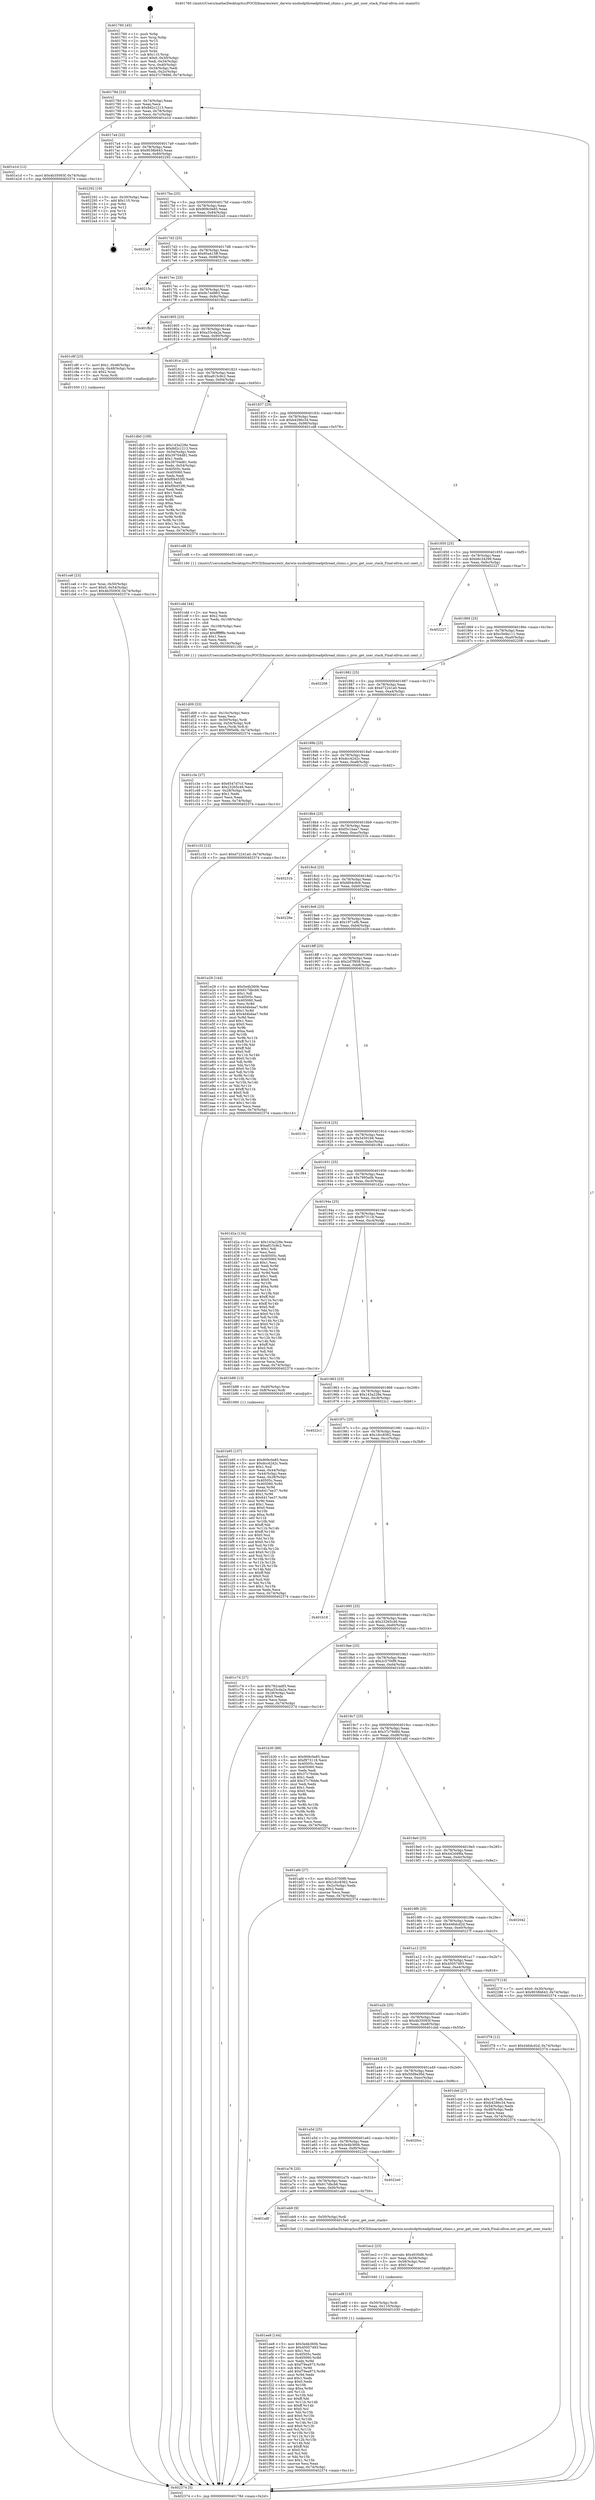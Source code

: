 digraph "0x401760" {
  label = "0x401760 (/mnt/c/Users/mathe/Desktop/tcc/POCII/binaries/extr_darwin-xnubsdpthreadpthread_shims.c_proc_get_user_stack_Final-ollvm.out::main(0))"
  labelloc = "t"
  node[shape=record]

  Entry [label="",width=0.3,height=0.3,shape=circle,fillcolor=black,style=filled]
  "0x40178d" [label="{
     0x40178d [23]\l
     | [instrs]\l
     &nbsp;&nbsp;0x40178d \<+3\>: mov -0x74(%rbp),%eax\l
     &nbsp;&nbsp;0x401790 \<+2\>: mov %eax,%ecx\l
     &nbsp;&nbsp;0x401792 \<+6\>: sub $0x8d2c1213,%ecx\l
     &nbsp;&nbsp;0x401798 \<+3\>: mov %eax,-0x78(%rbp)\l
     &nbsp;&nbsp;0x40179b \<+3\>: mov %ecx,-0x7c(%rbp)\l
     &nbsp;&nbsp;0x40179e \<+6\>: je 0000000000401e1d \<main+0x6bd\>\l
  }"]
  "0x401e1d" [label="{
     0x401e1d [12]\l
     | [instrs]\l
     &nbsp;&nbsp;0x401e1d \<+7\>: movl $0x4b35093f,-0x74(%rbp)\l
     &nbsp;&nbsp;0x401e24 \<+5\>: jmp 0000000000402374 \<main+0xc14\>\l
  }"]
  "0x4017a4" [label="{
     0x4017a4 [22]\l
     | [instrs]\l
     &nbsp;&nbsp;0x4017a4 \<+5\>: jmp 00000000004017a9 \<main+0x49\>\l
     &nbsp;&nbsp;0x4017a9 \<+3\>: mov -0x78(%rbp),%eax\l
     &nbsp;&nbsp;0x4017ac \<+5\>: sub $0x9038b643,%eax\l
     &nbsp;&nbsp;0x4017b1 \<+3\>: mov %eax,-0x80(%rbp)\l
     &nbsp;&nbsp;0x4017b4 \<+6\>: je 0000000000402292 \<main+0xb32\>\l
  }"]
  Exit [label="",width=0.3,height=0.3,shape=circle,fillcolor=black,style=filled,peripheries=2]
  "0x402292" [label="{
     0x402292 [19]\l
     | [instrs]\l
     &nbsp;&nbsp;0x402292 \<+3\>: mov -0x30(%rbp),%eax\l
     &nbsp;&nbsp;0x402295 \<+7\>: add $0x110,%rsp\l
     &nbsp;&nbsp;0x40229c \<+1\>: pop %rbx\l
     &nbsp;&nbsp;0x40229d \<+2\>: pop %r12\l
     &nbsp;&nbsp;0x40229f \<+2\>: pop %r14\l
     &nbsp;&nbsp;0x4022a1 \<+2\>: pop %r15\l
     &nbsp;&nbsp;0x4022a3 \<+1\>: pop %rbp\l
     &nbsp;&nbsp;0x4022a4 \<+1\>: ret\l
  }"]
  "0x4017ba" [label="{
     0x4017ba [25]\l
     | [instrs]\l
     &nbsp;&nbsp;0x4017ba \<+5\>: jmp 00000000004017bf \<main+0x5f\>\l
     &nbsp;&nbsp;0x4017bf \<+3\>: mov -0x78(%rbp),%eax\l
     &nbsp;&nbsp;0x4017c2 \<+5\>: sub $0x909c0e85,%eax\l
     &nbsp;&nbsp;0x4017c7 \<+6\>: mov %eax,-0x84(%rbp)\l
     &nbsp;&nbsp;0x4017cd \<+6\>: je 00000000004022a5 \<main+0xb45\>\l
  }"]
  "0x401ee8" [label="{
     0x401ee8 [144]\l
     | [instrs]\l
     &nbsp;&nbsp;0x401ee8 \<+5\>: mov $0x5e4b360b,%eax\l
     &nbsp;&nbsp;0x401eed \<+5\>: mov $0x45057493,%esi\l
     &nbsp;&nbsp;0x401ef2 \<+2\>: mov $0x1,%cl\l
     &nbsp;&nbsp;0x401ef4 \<+7\>: mov 0x40505c,%edx\l
     &nbsp;&nbsp;0x401efb \<+8\>: mov 0x405060,%r8d\l
     &nbsp;&nbsp;0x401f03 \<+3\>: mov %edx,%r9d\l
     &nbsp;&nbsp;0x401f06 \<+7\>: sub $0xf79ea973,%r9d\l
     &nbsp;&nbsp;0x401f0d \<+4\>: sub $0x1,%r9d\l
     &nbsp;&nbsp;0x401f11 \<+7\>: add $0xf79ea973,%r9d\l
     &nbsp;&nbsp;0x401f18 \<+4\>: imul %r9d,%edx\l
     &nbsp;&nbsp;0x401f1c \<+3\>: and $0x1,%edx\l
     &nbsp;&nbsp;0x401f1f \<+3\>: cmp $0x0,%edx\l
     &nbsp;&nbsp;0x401f22 \<+4\>: sete %r10b\l
     &nbsp;&nbsp;0x401f26 \<+4\>: cmp $0xa,%r8d\l
     &nbsp;&nbsp;0x401f2a \<+4\>: setl %r11b\l
     &nbsp;&nbsp;0x401f2e \<+3\>: mov %r10b,%bl\l
     &nbsp;&nbsp;0x401f31 \<+3\>: xor $0xff,%bl\l
     &nbsp;&nbsp;0x401f34 \<+3\>: mov %r11b,%r14b\l
     &nbsp;&nbsp;0x401f37 \<+4\>: xor $0xff,%r14b\l
     &nbsp;&nbsp;0x401f3b \<+3\>: xor $0x0,%cl\l
     &nbsp;&nbsp;0x401f3e \<+3\>: mov %bl,%r15b\l
     &nbsp;&nbsp;0x401f41 \<+4\>: and $0x0,%r15b\l
     &nbsp;&nbsp;0x401f45 \<+3\>: and %cl,%r10b\l
     &nbsp;&nbsp;0x401f48 \<+3\>: mov %r14b,%r12b\l
     &nbsp;&nbsp;0x401f4b \<+4\>: and $0x0,%r12b\l
     &nbsp;&nbsp;0x401f4f \<+3\>: and %cl,%r11b\l
     &nbsp;&nbsp;0x401f52 \<+3\>: or %r10b,%r15b\l
     &nbsp;&nbsp;0x401f55 \<+3\>: or %r11b,%r12b\l
     &nbsp;&nbsp;0x401f58 \<+3\>: xor %r12b,%r15b\l
     &nbsp;&nbsp;0x401f5b \<+3\>: or %r14b,%bl\l
     &nbsp;&nbsp;0x401f5e \<+3\>: xor $0xff,%bl\l
     &nbsp;&nbsp;0x401f61 \<+3\>: or $0x0,%cl\l
     &nbsp;&nbsp;0x401f64 \<+2\>: and %cl,%bl\l
     &nbsp;&nbsp;0x401f66 \<+3\>: or %bl,%r15b\l
     &nbsp;&nbsp;0x401f69 \<+4\>: test $0x1,%r15b\l
     &nbsp;&nbsp;0x401f6d \<+3\>: cmovne %esi,%eax\l
     &nbsp;&nbsp;0x401f70 \<+3\>: mov %eax,-0x74(%rbp)\l
     &nbsp;&nbsp;0x401f73 \<+5\>: jmp 0000000000402374 \<main+0xc14\>\l
  }"]
  "0x4022a5" [label="{
     0x4022a5\l
  }", style=dashed]
  "0x4017d3" [label="{
     0x4017d3 [25]\l
     | [instrs]\l
     &nbsp;&nbsp;0x4017d3 \<+5\>: jmp 00000000004017d8 \<main+0x78\>\l
     &nbsp;&nbsp;0x4017d8 \<+3\>: mov -0x78(%rbp),%eax\l
     &nbsp;&nbsp;0x4017db \<+5\>: sub $0x95a415ff,%eax\l
     &nbsp;&nbsp;0x4017e0 \<+6\>: mov %eax,-0x88(%rbp)\l
     &nbsp;&nbsp;0x4017e6 \<+6\>: je 000000000040215c \<main+0x9fc\>\l
  }"]
  "0x401ed9" [label="{
     0x401ed9 [15]\l
     | [instrs]\l
     &nbsp;&nbsp;0x401ed9 \<+4\>: mov -0x50(%rbp),%rdi\l
     &nbsp;&nbsp;0x401edd \<+6\>: mov %eax,-0x110(%rbp)\l
     &nbsp;&nbsp;0x401ee3 \<+5\>: call 0000000000401030 \<free@plt\>\l
     | [calls]\l
     &nbsp;&nbsp;0x401030 \{1\} (unknown)\l
  }"]
  "0x40215c" [label="{
     0x40215c\l
  }", style=dashed]
  "0x4017ec" [label="{
     0x4017ec [25]\l
     | [instrs]\l
     &nbsp;&nbsp;0x4017ec \<+5\>: jmp 00000000004017f1 \<main+0x91\>\l
     &nbsp;&nbsp;0x4017f1 \<+3\>: mov -0x78(%rbp),%eax\l
     &nbsp;&nbsp;0x4017f4 \<+5\>: sub $0x9c74d963,%eax\l
     &nbsp;&nbsp;0x4017f9 \<+6\>: mov %eax,-0x8c(%rbp)\l
     &nbsp;&nbsp;0x4017ff \<+6\>: je 0000000000401fb2 \<main+0x852\>\l
  }"]
  "0x401ec2" [label="{
     0x401ec2 [23]\l
     | [instrs]\l
     &nbsp;&nbsp;0x401ec2 \<+10\>: movabs $0x4030d6,%rdi\l
     &nbsp;&nbsp;0x401ecc \<+3\>: mov %eax,-0x58(%rbp)\l
     &nbsp;&nbsp;0x401ecf \<+3\>: mov -0x58(%rbp),%esi\l
     &nbsp;&nbsp;0x401ed2 \<+2\>: mov $0x0,%al\l
     &nbsp;&nbsp;0x401ed4 \<+5\>: call 0000000000401040 \<printf@plt\>\l
     | [calls]\l
     &nbsp;&nbsp;0x401040 \{1\} (unknown)\l
  }"]
  "0x401fb2" [label="{
     0x401fb2\l
  }", style=dashed]
  "0x401805" [label="{
     0x401805 [25]\l
     | [instrs]\l
     &nbsp;&nbsp;0x401805 \<+5\>: jmp 000000000040180a \<main+0xaa\>\l
     &nbsp;&nbsp;0x40180a \<+3\>: mov -0x78(%rbp),%eax\l
     &nbsp;&nbsp;0x40180d \<+5\>: sub $0xa33cda2a,%eax\l
     &nbsp;&nbsp;0x401812 \<+6\>: mov %eax,-0x90(%rbp)\l
     &nbsp;&nbsp;0x401818 \<+6\>: je 0000000000401c8f \<main+0x52f\>\l
  }"]
  "0x401a8f" [label="{
     0x401a8f\l
  }", style=dashed]
  "0x401c8f" [label="{
     0x401c8f [23]\l
     | [instrs]\l
     &nbsp;&nbsp;0x401c8f \<+7\>: movl $0x1,-0x48(%rbp)\l
     &nbsp;&nbsp;0x401c96 \<+4\>: movslq -0x48(%rbp),%rax\l
     &nbsp;&nbsp;0x401c9a \<+4\>: shl $0x2,%rax\l
     &nbsp;&nbsp;0x401c9e \<+3\>: mov %rax,%rdi\l
     &nbsp;&nbsp;0x401ca1 \<+5\>: call 0000000000401050 \<malloc@plt\>\l
     | [calls]\l
     &nbsp;&nbsp;0x401050 \{1\} (unknown)\l
  }"]
  "0x40181e" [label="{
     0x40181e [25]\l
     | [instrs]\l
     &nbsp;&nbsp;0x40181e \<+5\>: jmp 0000000000401823 \<main+0xc3\>\l
     &nbsp;&nbsp;0x401823 \<+3\>: mov -0x78(%rbp),%eax\l
     &nbsp;&nbsp;0x401826 \<+5\>: sub $0xa815c8c2,%eax\l
     &nbsp;&nbsp;0x40182b \<+6\>: mov %eax,-0x94(%rbp)\l
     &nbsp;&nbsp;0x401831 \<+6\>: je 0000000000401db0 \<main+0x650\>\l
  }"]
  "0x401eb9" [label="{
     0x401eb9 [9]\l
     | [instrs]\l
     &nbsp;&nbsp;0x401eb9 \<+4\>: mov -0x50(%rbp),%rdi\l
     &nbsp;&nbsp;0x401ebd \<+5\>: call 00000000004015e0 \<proc_get_user_stack\>\l
     | [calls]\l
     &nbsp;&nbsp;0x4015e0 \{1\} (/mnt/c/Users/mathe/Desktop/tcc/POCII/binaries/extr_darwin-xnubsdpthreadpthread_shims.c_proc_get_user_stack_Final-ollvm.out::proc_get_user_stack)\l
  }"]
  "0x401db0" [label="{
     0x401db0 [109]\l
     | [instrs]\l
     &nbsp;&nbsp;0x401db0 \<+5\>: mov $0x143a228e,%eax\l
     &nbsp;&nbsp;0x401db5 \<+5\>: mov $0x8d2c1213,%ecx\l
     &nbsp;&nbsp;0x401dba \<+3\>: mov -0x54(%rbp),%edx\l
     &nbsp;&nbsp;0x401dbd \<+6\>: add $0x39704d81,%edx\l
     &nbsp;&nbsp;0x401dc3 \<+3\>: add $0x1,%edx\l
     &nbsp;&nbsp;0x401dc6 \<+6\>: sub $0x39704d81,%edx\l
     &nbsp;&nbsp;0x401dcc \<+3\>: mov %edx,-0x54(%rbp)\l
     &nbsp;&nbsp;0x401dcf \<+7\>: mov 0x40505c,%edx\l
     &nbsp;&nbsp;0x401dd6 \<+7\>: mov 0x405060,%esi\l
     &nbsp;&nbsp;0x401ddd \<+2\>: mov %edx,%edi\l
     &nbsp;&nbsp;0x401ddf \<+6\>: add $0xf0b453f0,%edi\l
     &nbsp;&nbsp;0x401de5 \<+3\>: sub $0x1,%edi\l
     &nbsp;&nbsp;0x401de8 \<+6\>: sub $0xf0b453f0,%edi\l
     &nbsp;&nbsp;0x401dee \<+3\>: imul %edi,%edx\l
     &nbsp;&nbsp;0x401df1 \<+3\>: and $0x1,%edx\l
     &nbsp;&nbsp;0x401df4 \<+3\>: cmp $0x0,%edx\l
     &nbsp;&nbsp;0x401df7 \<+4\>: sete %r8b\l
     &nbsp;&nbsp;0x401dfb \<+3\>: cmp $0xa,%esi\l
     &nbsp;&nbsp;0x401dfe \<+4\>: setl %r9b\l
     &nbsp;&nbsp;0x401e02 \<+3\>: mov %r8b,%r10b\l
     &nbsp;&nbsp;0x401e05 \<+3\>: and %r9b,%r10b\l
     &nbsp;&nbsp;0x401e08 \<+3\>: xor %r9b,%r8b\l
     &nbsp;&nbsp;0x401e0b \<+3\>: or %r8b,%r10b\l
     &nbsp;&nbsp;0x401e0e \<+4\>: test $0x1,%r10b\l
     &nbsp;&nbsp;0x401e12 \<+3\>: cmovne %ecx,%eax\l
     &nbsp;&nbsp;0x401e15 \<+3\>: mov %eax,-0x74(%rbp)\l
     &nbsp;&nbsp;0x401e18 \<+5\>: jmp 0000000000402374 \<main+0xc14\>\l
  }"]
  "0x401837" [label="{
     0x401837 [25]\l
     | [instrs]\l
     &nbsp;&nbsp;0x401837 \<+5\>: jmp 000000000040183c \<main+0xdc\>\l
     &nbsp;&nbsp;0x40183c \<+3\>: mov -0x78(%rbp),%eax\l
     &nbsp;&nbsp;0x40183f \<+5\>: sub $0xb4286c34,%eax\l
     &nbsp;&nbsp;0x401844 \<+6\>: mov %eax,-0x98(%rbp)\l
     &nbsp;&nbsp;0x40184a \<+6\>: je 0000000000401cd8 \<main+0x578\>\l
  }"]
  "0x401a76" [label="{
     0x401a76 [25]\l
     | [instrs]\l
     &nbsp;&nbsp;0x401a76 \<+5\>: jmp 0000000000401a7b \<main+0x31b\>\l
     &nbsp;&nbsp;0x401a7b \<+3\>: mov -0x78(%rbp),%eax\l
     &nbsp;&nbsp;0x401a7e \<+5\>: sub $0x617dbcb6,%eax\l
     &nbsp;&nbsp;0x401a83 \<+6\>: mov %eax,-0xf4(%rbp)\l
     &nbsp;&nbsp;0x401a89 \<+6\>: je 0000000000401eb9 \<main+0x759\>\l
  }"]
  "0x401cd8" [label="{
     0x401cd8 [5]\l
     | [instrs]\l
     &nbsp;&nbsp;0x401cd8 \<+5\>: call 0000000000401160 \<next_i\>\l
     | [calls]\l
     &nbsp;&nbsp;0x401160 \{1\} (/mnt/c/Users/mathe/Desktop/tcc/POCII/binaries/extr_darwin-xnubsdpthreadpthread_shims.c_proc_get_user_stack_Final-ollvm.out::next_i)\l
  }"]
  "0x401850" [label="{
     0x401850 [25]\l
     | [instrs]\l
     &nbsp;&nbsp;0x401850 \<+5\>: jmp 0000000000401855 \<main+0xf5\>\l
     &nbsp;&nbsp;0x401855 \<+3\>: mov -0x78(%rbp),%eax\l
     &nbsp;&nbsp;0x401858 \<+5\>: sub $0xb6c34299,%eax\l
     &nbsp;&nbsp;0x40185d \<+6\>: mov %eax,-0x9c(%rbp)\l
     &nbsp;&nbsp;0x401863 \<+6\>: je 0000000000402227 \<main+0xac7\>\l
  }"]
  "0x4022e0" [label="{
     0x4022e0\l
  }", style=dashed]
  "0x402227" [label="{
     0x402227\l
  }", style=dashed]
  "0x401869" [label="{
     0x401869 [25]\l
     | [instrs]\l
     &nbsp;&nbsp;0x401869 \<+5\>: jmp 000000000040186e \<main+0x10e\>\l
     &nbsp;&nbsp;0x40186e \<+3\>: mov -0x78(%rbp),%eax\l
     &nbsp;&nbsp;0x401871 \<+5\>: sub $0xc5e9a111,%eax\l
     &nbsp;&nbsp;0x401876 \<+6\>: mov %eax,-0xa0(%rbp)\l
     &nbsp;&nbsp;0x40187c \<+6\>: je 0000000000402208 \<main+0xaa8\>\l
  }"]
  "0x401a5d" [label="{
     0x401a5d [25]\l
     | [instrs]\l
     &nbsp;&nbsp;0x401a5d \<+5\>: jmp 0000000000401a62 \<main+0x302\>\l
     &nbsp;&nbsp;0x401a62 \<+3\>: mov -0x78(%rbp),%eax\l
     &nbsp;&nbsp;0x401a65 \<+5\>: sub $0x5e4b360b,%eax\l
     &nbsp;&nbsp;0x401a6a \<+6\>: mov %eax,-0xf0(%rbp)\l
     &nbsp;&nbsp;0x401a70 \<+6\>: je 00000000004022e0 \<main+0xb80\>\l
  }"]
  "0x402208" [label="{
     0x402208\l
  }", style=dashed]
  "0x401882" [label="{
     0x401882 [25]\l
     | [instrs]\l
     &nbsp;&nbsp;0x401882 \<+5\>: jmp 0000000000401887 \<main+0x127\>\l
     &nbsp;&nbsp;0x401887 \<+3\>: mov -0x78(%rbp),%eax\l
     &nbsp;&nbsp;0x40188a \<+5\>: sub $0xd72241a0,%eax\l
     &nbsp;&nbsp;0x40188f \<+6\>: mov %eax,-0xa4(%rbp)\l
     &nbsp;&nbsp;0x401895 \<+6\>: je 0000000000401c3e \<main+0x4de\>\l
  }"]
  "0x4020cc" [label="{
     0x4020cc\l
  }", style=dashed]
  "0x401c3e" [label="{
     0x401c3e [27]\l
     | [instrs]\l
     &nbsp;&nbsp;0x401c3e \<+5\>: mov $0x6547d7c3,%eax\l
     &nbsp;&nbsp;0x401c43 \<+5\>: mov $0x23265c46,%ecx\l
     &nbsp;&nbsp;0x401c48 \<+3\>: mov -0x28(%rbp),%edx\l
     &nbsp;&nbsp;0x401c4b \<+3\>: cmp $0x1,%edx\l
     &nbsp;&nbsp;0x401c4e \<+3\>: cmovl %ecx,%eax\l
     &nbsp;&nbsp;0x401c51 \<+3\>: mov %eax,-0x74(%rbp)\l
     &nbsp;&nbsp;0x401c54 \<+5\>: jmp 0000000000402374 \<main+0xc14\>\l
  }"]
  "0x40189b" [label="{
     0x40189b [25]\l
     | [instrs]\l
     &nbsp;&nbsp;0x40189b \<+5\>: jmp 00000000004018a0 \<main+0x140\>\l
     &nbsp;&nbsp;0x4018a0 \<+3\>: mov -0x78(%rbp),%eax\l
     &nbsp;&nbsp;0x4018a3 \<+5\>: sub $0xdcc4242c,%eax\l
     &nbsp;&nbsp;0x4018a8 \<+6\>: mov %eax,-0xa8(%rbp)\l
     &nbsp;&nbsp;0x4018ae \<+6\>: je 0000000000401c32 \<main+0x4d2\>\l
  }"]
  "0x401d09" [label="{
     0x401d09 [33]\l
     | [instrs]\l
     &nbsp;&nbsp;0x401d09 \<+6\>: mov -0x10c(%rbp),%ecx\l
     &nbsp;&nbsp;0x401d0f \<+3\>: imul %eax,%ecx\l
     &nbsp;&nbsp;0x401d12 \<+4\>: mov -0x50(%rbp),%rdi\l
     &nbsp;&nbsp;0x401d16 \<+4\>: movslq -0x54(%rbp),%r8\l
     &nbsp;&nbsp;0x401d1a \<+4\>: mov %ecx,(%rdi,%r8,4)\l
     &nbsp;&nbsp;0x401d1e \<+7\>: movl $0x7995e0b,-0x74(%rbp)\l
     &nbsp;&nbsp;0x401d25 \<+5\>: jmp 0000000000402374 \<main+0xc14\>\l
  }"]
  "0x401c32" [label="{
     0x401c32 [12]\l
     | [instrs]\l
     &nbsp;&nbsp;0x401c32 \<+7\>: movl $0xd72241a0,-0x74(%rbp)\l
     &nbsp;&nbsp;0x401c39 \<+5\>: jmp 0000000000402374 \<main+0xc14\>\l
  }"]
  "0x4018b4" [label="{
     0x4018b4 [25]\l
     | [instrs]\l
     &nbsp;&nbsp;0x4018b4 \<+5\>: jmp 00000000004018b9 \<main+0x159\>\l
     &nbsp;&nbsp;0x4018b9 \<+3\>: mov -0x78(%rbp),%eax\l
     &nbsp;&nbsp;0x4018bc \<+5\>: sub $0xf3c1baa7,%eax\l
     &nbsp;&nbsp;0x4018c1 \<+6\>: mov %eax,-0xac(%rbp)\l
     &nbsp;&nbsp;0x4018c7 \<+6\>: je 000000000040231b \<main+0xbbb\>\l
  }"]
  "0x401cdd" [label="{
     0x401cdd [44]\l
     | [instrs]\l
     &nbsp;&nbsp;0x401cdd \<+2\>: xor %ecx,%ecx\l
     &nbsp;&nbsp;0x401cdf \<+5\>: mov $0x2,%edx\l
     &nbsp;&nbsp;0x401ce4 \<+6\>: mov %edx,-0x108(%rbp)\l
     &nbsp;&nbsp;0x401cea \<+1\>: cltd\l
     &nbsp;&nbsp;0x401ceb \<+6\>: mov -0x108(%rbp),%esi\l
     &nbsp;&nbsp;0x401cf1 \<+2\>: idiv %esi\l
     &nbsp;&nbsp;0x401cf3 \<+6\>: imul $0xfffffffe,%edx,%edx\l
     &nbsp;&nbsp;0x401cf9 \<+3\>: sub $0x1,%ecx\l
     &nbsp;&nbsp;0x401cfc \<+2\>: sub %ecx,%edx\l
     &nbsp;&nbsp;0x401cfe \<+6\>: mov %edx,-0x10c(%rbp)\l
     &nbsp;&nbsp;0x401d04 \<+5\>: call 0000000000401160 \<next_i\>\l
     | [calls]\l
     &nbsp;&nbsp;0x401160 \{1\} (/mnt/c/Users/mathe/Desktop/tcc/POCII/binaries/extr_darwin-xnubsdpthreadpthread_shims.c_proc_get_user_stack_Final-ollvm.out::next_i)\l
  }"]
  "0x40231b" [label="{
     0x40231b\l
  }", style=dashed]
  "0x4018cd" [label="{
     0x4018cd [25]\l
     | [instrs]\l
     &nbsp;&nbsp;0x4018cd \<+5\>: jmp 00000000004018d2 \<main+0x172\>\l
     &nbsp;&nbsp;0x4018d2 \<+3\>: mov -0x78(%rbp),%eax\l
     &nbsp;&nbsp;0x4018d5 \<+5\>: sub $0xfd04c9c6,%eax\l
     &nbsp;&nbsp;0x4018da \<+6\>: mov %eax,-0xb0(%rbp)\l
     &nbsp;&nbsp;0x4018e0 \<+6\>: je 000000000040226e \<main+0xb0e\>\l
  }"]
  "0x401a44" [label="{
     0x401a44 [25]\l
     | [instrs]\l
     &nbsp;&nbsp;0x401a44 \<+5\>: jmp 0000000000401a49 \<main+0x2e9\>\l
     &nbsp;&nbsp;0x401a49 \<+3\>: mov -0x78(%rbp),%eax\l
     &nbsp;&nbsp;0x401a4c \<+5\>: sub $0x50d9a36d,%eax\l
     &nbsp;&nbsp;0x401a51 \<+6\>: mov %eax,-0xec(%rbp)\l
     &nbsp;&nbsp;0x401a57 \<+6\>: je 00000000004020cc \<main+0x96c\>\l
  }"]
  "0x40226e" [label="{
     0x40226e\l
  }", style=dashed]
  "0x4018e6" [label="{
     0x4018e6 [25]\l
     | [instrs]\l
     &nbsp;&nbsp;0x4018e6 \<+5\>: jmp 00000000004018eb \<main+0x18b\>\l
     &nbsp;&nbsp;0x4018eb \<+3\>: mov -0x78(%rbp),%eax\l
     &nbsp;&nbsp;0x4018ee \<+5\>: sub $0x1971efb,%eax\l
     &nbsp;&nbsp;0x4018f3 \<+6\>: mov %eax,-0xb4(%rbp)\l
     &nbsp;&nbsp;0x4018f9 \<+6\>: je 0000000000401e29 \<main+0x6c9\>\l
  }"]
  "0x401cbd" [label="{
     0x401cbd [27]\l
     | [instrs]\l
     &nbsp;&nbsp;0x401cbd \<+5\>: mov $0x1971efb,%eax\l
     &nbsp;&nbsp;0x401cc2 \<+5\>: mov $0xb4286c34,%ecx\l
     &nbsp;&nbsp;0x401cc7 \<+3\>: mov -0x54(%rbp),%edx\l
     &nbsp;&nbsp;0x401cca \<+3\>: cmp -0x48(%rbp),%edx\l
     &nbsp;&nbsp;0x401ccd \<+3\>: cmovl %ecx,%eax\l
     &nbsp;&nbsp;0x401cd0 \<+3\>: mov %eax,-0x74(%rbp)\l
     &nbsp;&nbsp;0x401cd3 \<+5\>: jmp 0000000000402374 \<main+0xc14\>\l
  }"]
  "0x401e29" [label="{
     0x401e29 [144]\l
     | [instrs]\l
     &nbsp;&nbsp;0x401e29 \<+5\>: mov $0x5e4b360b,%eax\l
     &nbsp;&nbsp;0x401e2e \<+5\>: mov $0x617dbcb6,%ecx\l
     &nbsp;&nbsp;0x401e33 \<+2\>: mov $0x1,%dl\l
     &nbsp;&nbsp;0x401e35 \<+7\>: mov 0x40505c,%esi\l
     &nbsp;&nbsp;0x401e3c \<+7\>: mov 0x405060,%edi\l
     &nbsp;&nbsp;0x401e43 \<+3\>: mov %esi,%r8d\l
     &nbsp;&nbsp;0x401e46 \<+7\>: sub $0x4d4bdaa7,%r8d\l
     &nbsp;&nbsp;0x401e4d \<+4\>: sub $0x1,%r8d\l
     &nbsp;&nbsp;0x401e51 \<+7\>: add $0x4d4bdaa7,%r8d\l
     &nbsp;&nbsp;0x401e58 \<+4\>: imul %r8d,%esi\l
     &nbsp;&nbsp;0x401e5c \<+3\>: and $0x1,%esi\l
     &nbsp;&nbsp;0x401e5f \<+3\>: cmp $0x0,%esi\l
     &nbsp;&nbsp;0x401e62 \<+4\>: sete %r9b\l
     &nbsp;&nbsp;0x401e66 \<+3\>: cmp $0xa,%edi\l
     &nbsp;&nbsp;0x401e69 \<+4\>: setl %r10b\l
     &nbsp;&nbsp;0x401e6d \<+3\>: mov %r9b,%r11b\l
     &nbsp;&nbsp;0x401e70 \<+4\>: xor $0xff,%r11b\l
     &nbsp;&nbsp;0x401e74 \<+3\>: mov %r10b,%bl\l
     &nbsp;&nbsp;0x401e77 \<+3\>: xor $0xff,%bl\l
     &nbsp;&nbsp;0x401e7a \<+3\>: xor $0x0,%dl\l
     &nbsp;&nbsp;0x401e7d \<+3\>: mov %r11b,%r14b\l
     &nbsp;&nbsp;0x401e80 \<+4\>: and $0x0,%r14b\l
     &nbsp;&nbsp;0x401e84 \<+3\>: and %dl,%r9b\l
     &nbsp;&nbsp;0x401e87 \<+3\>: mov %bl,%r15b\l
     &nbsp;&nbsp;0x401e8a \<+4\>: and $0x0,%r15b\l
     &nbsp;&nbsp;0x401e8e \<+3\>: and %dl,%r10b\l
     &nbsp;&nbsp;0x401e91 \<+3\>: or %r9b,%r14b\l
     &nbsp;&nbsp;0x401e94 \<+3\>: or %r10b,%r15b\l
     &nbsp;&nbsp;0x401e97 \<+3\>: xor %r15b,%r14b\l
     &nbsp;&nbsp;0x401e9a \<+3\>: or %bl,%r11b\l
     &nbsp;&nbsp;0x401e9d \<+4\>: xor $0xff,%r11b\l
     &nbsp;&nbsp;0x401ea1 \<+3\>: or $0x0,%dl\l
     &nbsp;&nbsp;0x401ea4 \<+3\>: and %dl,%r11b\l
     &nbsp;&nbsp;0x401ea7 \<+3\>: or %r11b,%r14b\l
     &nbsp;&nbsp;0x401eaa \<+4\>: test $0x1,%r14b\l
     &nbsp;&nbsp;0x401eae \<+3\>: cmovne %ecx,%eax\l
     &nbsp;&nbsp;0x401eb1 \<+3\>: mov %eax,-0x74(%rbp)\l
     &nbsp;&nbsp;0x401eb4 \<+5\>: jmp 0000000000402374 \<main+0xc14\>\l
  }"]
  "0x4018ff" [label="{
     0x4018ff [25]\l
     | [instrs]\l
     &nbsp;&nbsp;0x4018ff \<+5\>: jmp 0000000000401904 \<main+0x1a4\>\l
     &nbsp;&nbsp;0x401904 \<+3\>: mov -0x78(%rbp),%eax\l
     &nbsp;&nbsp;0x401907 \<+5\>: sub $0x2d7f958,%eax\l
     &nbsp;&nbsp;0x40190c \<+6\>: mov %eax,-0xb8(%rbp)\l
     &nbsp;&nbsp;0x401912 \<+6\>: je 00000000004021fc \<main+0xa9c\>\l
  }"]
  "0x401a2b" [label="{
     0x401a2b [25]\l
     | [instrs]\l
     &nbsp;&nbsp;0x401a2b \<+5\>: jmp 0000000000401a30 \<main+0x2d0\>\l
     &nbsp;&nbsp;0x401a30 \<+3\>: mov -0x78(%rbp),%eax\l
     &nbsp;&nbsp;0x401a33 \<+5\>: sub $0x4b35093f,%eax\l
     &nbsp;&nbsp;0x401a38 \<+6\>: mov %eax,-0xe8(%rbp)\l
     &nbsp;&nbsp;0x401a3e \<+6\>: je 0000000000401cbd \<main+0x55d\>\l
  }"]
  "0x4021fc" [label="{
     0x4021fc\l
  }", style=dashed]
  "0x401918" [label="{
     0x401918 [25]\l
     | [instrs]\l
     &nbsp;&nbsp;0x401918 \<+5\>: jmp 000000000040191d \<main+0x1bd\>\l
     &nbsp;&nbsp;0x40191d \<+3\>: mov -0x78(%rbp),%eax\l
     &nbsp;&nbsp;0x401920 \<+5\>: sub $0x54591b6,%eax\l
     &nbsp;&nbsp;0x401925 \<+6\>: mov %eax,-0xbc(%rbp)\l
     &nbsp;&nbsp;0x40192b \<+6\>: je 0000000000401f84 \<main+0x824\>\l
  }"]
  "0x401f78" [label="{
     0x401f78 [12]\l
     | [instrs]\l
     &nbsp;&nbsp;0x401f78 \<+7\>: movl $0x446dcd2d,-0x74(%rbp)\l
     &nbsp;&nbsp;0x401f7f \<+5\>: jmp 0000000000402374 \<main+0xc14\>\l
  }"]
  "0x401f84" [label="{
     0x401f84\l
  }", style=dashed]
  "0x401931" [label="{
     0x401931 [25]\l
     | [instrs]\l
     &nbsp;&nbsp;0x401931 \<+5\>: jmp 0000000000401936 \<main+0x1d6\>\l
     &nbsp;&nbsp;0x401936 \<+3\>: mov -0x78(%rbp),%eax\l
     &nbsp;&nbsp;0x401939 \<+5\>: sub $0x7995e0b,%eax\l
     &nbsp;&nbsp;0x40193e \<+6\>: mov %eax,-0xc0(%rbp)\l
     &nbsp;&nbsp;0x401944 \<+6\>: je 0000000000401d2a \<main+0x5ca\>\l
  }"]
  "0x401a12" [label="{
     0x401a12 [25]\l
     | [instrs]\l
     &nbsp;&nbsp;0x401a12 \<+5\>: jmp 0000000000401a17 \<main+0x2b7\>\l
     &nbsp;&nbsp;0x401a17 \<+3\>: mov -0x78(%rbp),%eax\l
     &nbsp;&nbsp;0x401a1a \<+5\>: sub $0x45057493,%eax\l
     &nbsp;&nbsp;0x401a1f \<+6\>: mov %eax,-0xe4(%rbp)\l
     &nbsp;&nbsp;0x401a25 \<+6\>: je 0000000000401f78 \<main+0x818\>\l
  }"]
  "0x401d2a" [label="{
     0x401d2a [134]\l
     | [instrs]\l
     &nbsp;&nbsp;0x401d2a \<+5\>: mov $0x143a228e,%eax\l
     &nbsp;&nbsp;0x401d2f \<+5\>: mov $0xa815c8c2,%ecx\l
     &nbsp;&nbsp;0x401d34 \<+2\>: mov $0x1,%dl\l
     &nbsp;&nbsp;0x401d36 \<+2\>: xor %esi,%esi\l
     &nbsp;&nbsp;0x401d38 \<+7\>: mov 0x40505c,%edi\l
     &nbsp;&nbsp;0x401d3f \<+8\>: mov 0x405060,%r8d\l
     &nbsp;&nbsp;0x401d47 \<+3\>: sub $0x1,%esi\l
     &nbsp;&nbsp;0x401d4a \<+3\>: mov %edi,%r9d\l
     &nbsp;&nbsp;0x401d4d \<+3\>: add %esi,%r9d\l
     &nbsp;&nbsp;0x401d50 \<+4\>: imul %r9d,%edi\l
     &nbsp;&nbsp;0x401d54 \<+3\>: and $0x1,%edi\l
     &nbsp;&nbsp;0x401d57 \<+3\>: cmp $0x0,%edi\l
     &nbsp;&nbsp;0x401d5a \<+4\>: sete %r10b\l
     &nbsp;&nbsp;0x401d5e \<+4\>: cmp $0xa,%r8d\l
     &nbsp;&nbsp;0x401d62 \<+4\>: setl %r11b\l
     &nbsp;&nbsp;0x401d66 \<+3\>: mov %r10b,%bl\l
     &nbsp;&nbsp;0x401d69 \<+3\>: xor $0xff,%bl\l
     &nbsp;&nbsp;0x401d6c \<+3\>: mov %r11b,%r14b\l
     &nbsp;&nbsp;0x401d6f \<+4\>: xor $0xff,%r14b\l
     &nbsp;&nbsp;0x401d73 \<+3\>: xor $0x0,%dl\l
     &nbsp;&nbsp;0x401d76 \<+3\>: mov %bl,%r15b\l
     &nbsp;&nbsp;0x401d79 \<+4\>: and $0x0,%r15b\l
     &nbsp;&nbsp;0x401d7d \<+3\>: and %dl,%r10b\l
     &nbsp;&nbsp;0x401d80 \<+3\>: mov %r14b,%r12b\l
     &nbsp;&nbsp;0x401d83 \<+4\>: and $0x0,%r12b\l
     &nbsp;&nbsp;0x401d87 \<+3\>: and %dl,%r11b\l
     &nbsp;&nbsp;0x401d8a \<+3\>: or %r10b,%r15b\l
     &nbsp;&nbsp;0x401d8d \<+3\>: or %r11b,%r12b\l
     &nbsp;&nbsp;0x401d90 \<+3\>: xor %r12b,%r15b\l
     &nbsp;&nbsp;0x401d93 \<+3\>: or %r14b,%bl\l
     &nbsp;&nbsp;0x401d96 \<+3\>: xor $0xff,%bl\l
     &nbsp;&nbsp;0x401d99 \<+3\>: or $0x0,%dl\l
     &nbsp;&nbsp;0x401d9c \<+2\>: and %dl,%bl\l
     &nbsp;&nbsp;0x401d9e \<+3\>: or %bl,%r15b\l
     &nbsp;&nbsp;0x401da1 \<+4\>: test $0x1,%r15b\l
     &nbsp;&nbsp;0x401da5 \<+3\>: cmovne %ecx,%eax\l
     &nbsp;&nbsp;0x401da8 \<+3\>: mov %eax,-0x74(%rbp)\l
     &nbsp;&nbsp;0x401dab \<+5\>: jmp 0000000000402374 \<main+0xc14\>\l
  }"]
  "0x40194a" [label="{
     0x40194a [25]\l
     | [instrs]\l
     &nbsp;&nbsp;0x40194a \<+5\>: jmp 000000000040194f \<main+0x1ef\>\l
     &nbsp;&nbsp;0x40194f \<+3\>: mov -0x78(%rbp),%eax\l
     &nbsp;&nbsp;0x401952 \<+5\>: sub $0xf973118,%eax\l
     &nbsp;&nbsp;0x401957 \<+6\>: mov %eax,-0xc4(%rbp)\l
     &nbsp;&nbsp;0x40195d \<+6\>: je 0000000000401b88 \<main+0x428\>\l
  }"]
  "0x40227f" [label="{
     0x40227f [19]\l
     | [instrs]\l
     &nbsp;&nbsp;0x40227f \<+7\>: movl $0x0,-0x30(%rbp)\l
     &nbsp;&nbsp;0x402286 \<+7\>: movl $0x9038b643,-0x74(%rbp)\l
     &nbsp;&nbsp;0x40228d \<+5\>: jmp 0000000000402374 \<main+0xc14\>\l
  }"]
  "0x401b88" [label="{
     0x401b88 [13]\l
     | [instrs]\l
     &nbsp;&nbsp;0x401b88 \<+4\>: mov -0x40(%rbp),%rax\l
     &nbsp;&nbsp;0x401b8c \<+4\>: mov 0x8(%rax),%rdi\l
     &nbsp;&nbsp;0x401b90 \<+5\>: call 0000000000401060 \<atoi@plt\>\l
     | [calls]\l
     &nbsp;&nbsp;0x401060 \{1\} (unknown)\l
  }"]
  "0x401963" [label="{
     0x401963 [25]\l
     | [instrs]\l
     &nbsp;&nbsp;0x401963 \<+5\>: jmp 0000000000401968 \<main+0x208\>\l
     &nbsp;&nbsp;0x401968 \<+3\>: mov -0x78(%rbp),%eax\l
     &nbsp;&nbsp;0x40196b \<+5\>: sub $0x143a228e,%eax\l
     &nbsp;&nbsp;0x401970 \<+6\>: mov %eax,-0xc8(%rbp)\l
     &nbsp;&nbsp;0x401976 \<+6\>: je 00000000004022c1 \<main+0xb61\>\l
  }"]
  "0x4019f9" [label="{
     0x4019f9 [25]\l
     | [instrs]\l
     &nbsp;&nbsp;0x4019f9 \<+5\>: jmp 00000000004019fe \<main+0x29e\>\l
     &nbsp;&nbsp;0x4019fe \<+3\>: mov -0x78(%rbp),%eax\l
     &nbsp;&nbsp;0x401a01 \<+5\>: sub $0x446dcd2d,%eax\l
     &nbsp;&nbsp;0x401a06 \<+6\>: mov %eax,-0xe0(%rbp)\l
     &nbsp;&nbsp;0x401a0c \<+6\>: je 000000000040227f \<main+0xb1f\>\l
  }"]
  "0x4022c1" [label="{
     0x4022c1\l
  }", style=dashed]
  "0x40197c" [label="{
     0x40197c [25]\l
     | [instrs]\l
     &nbsp;&nbsp;0x40197c \<+5\>: jmp 0000000000401981 \<main+0x221\>\l
     &nbsp;&nbsp;0x401981 \<+3\>: mov -0x78(%rbp),%eax\l
     &nbsp;&nbsp;0x401984 \<+5\>: sub $0x1dcc8362,%eax\l
     &nbsp;&nbsp;0x401989 \<+6\>: mov %eax,-0xcc(%rbp)\l
     &nbsp;&nbsp;0x40198f \<+6\>: je 0000000000401b18 \<main+0x3b8\>\l
  }"]
  "0x402042" [label="{
     0x402042\l
  }", style=dashed]
  "0x401b18" [label="{
     0x401b18\l
  }", style=dashed]
  "0x401995" [label="{
     0x401995 [25]\l
     | [instrs]\l
     &nbsp;&nbsp;0x401995 \<+5\>: jmp 000000000040199a \<main+0x23a\>\l
     &nbsp;&nbsp;0x40199a \<+3\>: mov -0x78(%rbp),%eax\l
     &nbsp;&nbsp;0x40199d \<+5\>: sub $0x23265c46,%eax\l
     &nbsp;&nbsp;0x4019a2 \<+6\>: mov %eax,-0xd0(%rbp)\l
     &nbsp;&nbsp;0x4019a8 \<+6\>: je 0000000000401c74 \<main+0x514\>\l
  }"]
  "0x401ca6" [label="{
     0x401ca6 [23]\l
     | [instrs]\l
     &nbsp;&nbsp;0x401ca6 \<+4\>: mov %rax,-0x50(%rbp)\l
     &nbsp;&nbsp;0x401caa \<+7\>: movl $0x0,-0x54(%rbp)\l
     &nbsp;&nbsp;0x401cb1 \<+7\>: movl $0x4b35093f,-0x74(%rbp)\l
     &nbsp;&nbsp;0x401cb8 \<+5\>: jmp 0000000000402374 \<main+0xc14\>\l
  }"]
  "0x401c74" [label="{
     0x401c74 [27]\l
     | [instrs]\l
     &nbsp;&nbsp;0x401c74 \<+5\>: mov $0x782cadf3,%eax\l
     &nbsp;&nbsp;0x401c79 \<+5\>: mov $0xa33cda2a,%ecx\l
     &nbsp;&nbsp;0x401c7e \<+3\>: mov -0x28(%rbp),%edx\l
     &nbsp;&nbsp;0x401c81 \<+3\>: cmp $0x0,%edx\l
     &nbsp;&nbsp;0x401c84 \<+3\>: cmove %ecx,%eax\l
     &nbsp;&nbsp;0x401c87 \<+3\>: mov %eax,-0x74(%rbp)\l
     &nbsp;&nbsp;0x401c8a \<+5\>: jmp 0000000000402374 \<main+0xc14\>\l
  }"]
  "0x4019ae" [label="{
     0x4019ae [25]\l
     | [instrs]\l
     &nbsp;&nbsp;0x4019ae \<+5\>: jmp 00000000004019b3 \<main+0x253\>\l
     &nbsp;&nbsp;0x4019b3 \<+3\>: mov -0x78(%rbp),%eax\l
     &nbsp;&nbsp;0x4019b6 \<+5\>: sub $0x2c5700f9,%eax\l
     &nbsp;&nbsp;0x4019bb \<+6\>: mov %eax,-0xd4(%rbp)\l
     &nbsp;&nbsp;0x4019c1 \<+6\>: je 0000000000401b30 \<main+0x3d0\>\l
  }"]
  "0x401b95" [label="{
     0x401b95 [157]\l
     | [instrs]\l
     &nbsp;&nbsp;0x401b95 \<+5\>: mov $0x909c0e85,%ecx\l
     &nbsp;&nbsp;0x401b9a \<+5\>: mov $0xdcc4242c,%edx\l
     &nbsp;&nbsp;0x401b9f \<+3\>: mov $0x1,%sil\l
     &nbsp;&nbsp;0x401ba2 \<+3\>: mov %eax,-0x44(%rbp)\l
     &nbsp;&nbsp;0x401ba5 \<+3\>: mov -0x44(%rbp),%eax\l
     &nbsp;&nbsp;0x401ba8 \<+3\>: mov %eax,-0x28(%rbp)\l
     &nbsp;&nbsp;0x401bab \<+7\>: mov 0x40505c,%eax\l
     &nbsp;&nbsp;0x401bb2 \<+8\>: mov 0x405060,%r8d\l
     &nbsp;&nbsp;0x401bba \<+3\>: mov %eax,%r9d\l
     &nbsp;&nbsp;0x401bbd \<+7\>: add $0x6417ee37,%r9d\l
     &nbsp;&nbsp;0x401bc4 \<+4\>: sub $0x1,%r9d\l
     &nbsp;&nbsp;0x401bc8 \<+7\>: sub $0x6417ee37,%r9d\l
     &nbsp;&nbsp;0x401bcf \<+4\>: imul %r9d,%eax\l
     &nbsp;&nbsp;0x401bd3 \<+3\>: and $0x1,%eax\l
     &nbsp;&nbsp;0x401bd6 \<+3\>: cmp $0x0,%eax\l
     &nbsp;&nbsp;0x401bd9 \<+4\>: sete %r10b\l
     &nbsp;&nbsp;0x401bdd \<+4\>: cmp $0xa,%r8d\l
     &nbsp;&nbsp;0x401be1 \<+4\>: setl %r11b\l
     &nbsp;&nbsp;0x401be5 \<+3\>: mov %r10b,%bl\l
     &nbsp;&nbsp;0x401be8 \<+3\>: xor $0xff,%bl\l
     &nbsp;&nbsp;0x401beb \<+3\>: mov %r11b,%r14b\l
     &nbsp;&nbsp;0x401bee \<+4\>: xor $0xff,%r14b\l
     &nbsp;&nbsp;0x401bf2 \<+4\>: xor $0x0,%sil\l
     &nbsp;&nbsp;0x401bf6 \<+3\>: mov %bl,%r15b\l
     &nbsp;&nbsp;0x401bf9 \<+4\>: and $0x0,%r15b\l
     &nbsp;&nbsp;0x401bfd \<+3\>: and %sil,%r10b\l
     &nbsp;&nbsp;0x401c00 \<+3\>: mov %r14b,%r12b\l
     &nbsp;&nbsp;0x401c03 \<+4\>: and $0x0,%r12b\l
     &nbsp;&nbsp;0x401c07 \<+3\>: and %sil,%r11b\l
     &nbsp;&nbsp;0x401c0a \<+3\>: or %r10b,%r15b\l
     &nbsp;&nbsp;0x401c0d \<+3\>: or %r11b,%r12b\l
     &nbsp;&nbsp;0x401c10 \<+3\>: xor %r12b,%r15b\l
     &nbsp;&nbsp;0x401c13 \<+3\>: or %r14b,%bl\l
     &nbsp;&nbsp;0x401c16 \<+3\>: xor $0xff,%bl\l
     &nbsp;&nbsp;0x401c19 \<+4\>: or $0x0,%sil\l
     &nbsp;&nbsp;0x401c1d \<+3\>: and %sil,%bl\l
     &nbsp;&nbsp;0x401c20 \<+3\>: or %bl,%r15b\l
     &nbsp;&nbsp;0x401c23 \<+4\>: test $0x1,%r15b\l
     &nbsp;&nbsp;0x401c27 \<+3\>: cmovne %edx,%ecx\l
     &nbsp;&nbsp;0x401c2a \<+3\>: mov %ecx,-0x74(%rbp)\l
     &nbsp;&nbsp;0x401c2d \<+5\>: jmp 0000000000402374 \<main+0xc14\>\l
  }"]
  "0x401b30" [label="{
     0x401b30 [88]\l
     | [instrs]\l
     &nbsp;&nbsp;0x401b30 \<+5\>: mov $0x909c0e85,%eax\l
     &nbsp;&nbsp;0x401b35 \<+5\>: mov $0xf973118,%ecx\l
     &nbsp;&nbsp;0x401b3a \<+7\>: mov 0x40505c,%edx\l
     &nbsp;&nbsp;0x401b41 \<+7\>: mov 0x405060,%esi\l
     &nbsp;&nbsp;0x401b48 \<+2\>: mov %edx,%edi\l
     &nbsp;&nbsp;0x401b4a \<+6\>: sub $0x37c76dde,%edi\l
     &nbsp;&nbsp;0x401b50 \<+3\>: sub $0x1,%edi\l
     &nbsp;&nbsp;0x401b53 \<+6\>: add $0x37c76dde,%edi\l
     &nbsp;&nbsp;0x401b59 \<+3\>: imul %edi,%edx\l
     &nbsp;&nbsp;0x401b5c \<+3\>: and $0x1,%edx\l
     &nbsp;&nbsp;0x401b5f \<+3\>: cmp $0x0,%edx\l
     &nbsp;&nbsp;0x401b62 \<+4\>: sete %r8b\l
     &nbsp;&nbsp;0x401b66 \<+3\>: cmp $0xa,%esi\l
     &nbsp;&nbsp;0x401b69 \<+4\>: setl %r9b\l
     &nbsp;&nbsp;0x401b6d \<+3\>: mov %r8b,%r10b\l
     &nbsp;&nbsp;0x401b70 \<+3\>: and %r9b,%r10b\l
     &nbsp;&nbsp;0x401b73 \<+3\>: xor %r9b,%r8b\l
     &nbsp;&nbsp;0x401b76 \<+3\>: or %r8b,%r10b\l
     &nbsp;&nbsp;0x401b79 \<+4\>: test $0x1,%r10b\l
     &nbsp;&nbsp;0x401b7d \<+3\>: cmovne %ecx,%eax\l
     &nbsp;&nbsp;0x401b80 \<+3\>: mov %eax,-0x74(%rbp)\l
     &nbsp;&nbsp;0x401b83 \<+5\>: jmp 0000000000402374 \<main+0xc14\>\l
  }"]
  "0x4019c7" [label="{
     0x4019c7 [25]\l
     | [instrs]\l
     &nbsp;&nbsp;0x4019c7 \<+5\>: jmp 00000000004019cc \<main+0x26c\>\l
     &nbsp;&nbsp;0x4019cc \<+3\>: mov -0x78(%rbp),%eax\l
     &nbsp;&nbsp;0x4019cf \<+5\>: sub $0x37c79d9d,%eax\l
     &nbsp;&nbsp;0x4019d4 \<+6\>: mov %eax,-0xd8(%rbp)\l
     &nbsp;&nbsp;0x4019da \<+6\>: je 0000000000401afd \<main+0x39d\>\l
  }"]
  "0x401760" [label="{
     0x401760 [45]\l
     | [instrs]\l
     &nbsp;&nbsp;0x401760 \<+1\>: push %rbp\l
     &nbsp;&nbsp;0x401761 \<+3\>: mov %rsp,%rbp\l
     &nbsp;&nbsp;0x401764 \<+2\>: push %r15\l
     &nbsp;&nbsp;0x401766 \<+2\>: push %r14\l
     &nbsp;&nbsp;0x401768 \<+2\>: push %r12\l
     &nbsp;&nbsp;0x40176a \<+1\>: push %rbx\l
     &nbsp;&nbsp;0x40176b \<+7\>: sub $0x110,%rsp\l
     &nbsp;&nbsp;0x401772 \<+7\>: movl $0x0,-0x30(%rbp)\l
     &nbsp;&nbsp;0x401779 \<+3\>: mov %edi,-0x34(%rbp)\l
     &nbsp;&nbsp;0x40177c \<+4\>: mov %rsi,-0x40(%rbp)\l
     &nbsp;&nbsp;0x401780 \<+3\>: mov -0x34(%rbp),%edi\l
     &nbsp;&nbsp;0x401783 \<+3\>: mov %edi,-0x2c(%rbp)\l
     &nbsp;&nbsp;0x401786 \<+7\>: movl $0x37c79d9d,-0x74(%rbp)\l
  }"]
  "0x401afd" [label="{
     0x401afd [27]\l
     | [instrs]\l
     &nbsp;&nbsp;0x401afd \<+5\>: mov $0x2c5700f9,%eax\l
     &nbsp;&nbsp;0x401b02 \<+5\>: mov $0x1dcc8362,%ecx\l
     &nbsp;&nbsp;0x401b07 \<+3\>: mov -0x2c(%rbp),%edx\l
     &nbsp;&nbsp;0x401b0a \<+3\>: cmp $0x2,%edx\l
     &nbsp;&nbsp;0x401b0d \<+3\>: cmovne %ecx,%eax\l
     &nbsp;&nbsp;0x401b10 \<+3\>: mov %eax,-0x74(%rbp)\l
     &nbsp;&nbsp;0x401b13 \<+5\>: jmp 0000000000402374 \<main+0xc14\>\l
  }"]
  "0x4019e0" [label="{
     0x4019e0 [25]\l
     | [instrs]\l
     &nbsp;&nbsp;0x4019e0 \<+5\>: jmp 00000000004019e5 \<main+0x285\>\l
     &nbsp;&nbsp;0x4019e5 \<+3\>: mov -0x78(%rbp),%eax\l
     &nbsp;&nbsp;0x4019e8 \<+5\>: sub $0x442d49fa,%eax\l
     &nbsp;&nbsp;0x4019ed \<+6\>: mov %eax,-0xdc(%rbp)\l
     &nbsp;&nbsp;0x4019f3 \<+6\>: je 0000000000402042 \<main+0x8e2\>\l
  }"]
  "0x402374" [label="{
     0x402374 [5]\l
     | [instrs]\l
     &nbsp;&nbsp;0x402374 \<+5\>: jmp 000000000040178d \<main+0x2d\>\l
  }"]
  Entry -> "0x401760" [label=" 1"]
  "0x40178d" -> "0x401e1d" [label=" 1"]
  "0x40178d" -> "0x4017a4" [label=" 17"]
  "0x402292" -> Exit [label=" 1"]
  "0x4017a4" -> "0x402292" [label=" 1"]
  "0x4017a4" -> "0x4017ba" [label=" 16"]
  "0x40227f" -> "0x402374" [label=" 1"]
  "0x4017ba" -> "0x4022a5" [label=" 0"]
  "0x4017ba" -> "0x4017d3" [label=" 16"]
  "0x401f78" -> "0x402374" [label=" 1"]
  "0x4017d3" -> "0x40215c" [label=" 0"]
  "0x4017d3" -> "0x4017ec" [label=" 16"]
  "0x401ee8" -> "0x402374" [label=" 1"]
  "0x4017ec" -> "0x401fb2" [label=" 0"]
  "0x4017ec" -> "0x401805" [label=" 16"]
  "0x401ed9" -> "0x401ee8" [label=" 1"]
  "0x401805" -> "0x401c8f" [label=" 1"]
  "0x401805" -> "0x40181e" [label=" 15"]
  "0x401ec2" -> "0x401ed9" [label=" 1"]
  "0x40181e" -> "0x401db0" [label=" 1"]
  "0x40181e" -> "0x401837" [label=" 14"]
  "0x401eb9" -> "0x401ec2" [label=" 1"]
  "0x401837" -> "0x401cd8" [label=" 1"]
  "0x401837" -> "0x401850" [label=" 13"]
  "0x401a76" -> "0x401eb9" [label=" 1"]
  "0x401850" -> "0x402227" [label=" 0"]
  "0x401850" -> "0x401869" [label=" 13"]
  "0x401a76" -> "0x401a8f" [label=" 0"]
  "0x401869" -> "0x402208" [label=" 0"]
  "0x401869" -> "0x401882" [label=" 13"]
  "0x401a5d" -> "0x4022e0" [label=" 0"]
  "0x401882" -> "0x401c3e" [label=" 1"]
  "0x401882" -> "0x40189b" [label=" 12"]
  "0x401a5d" -> "0x401a76" [label=" 1"]
  "0x40189b" -> "0x401c32" [label=" 1"]
  "0x40189b" -> "0x4018b4" [label=" 11"]
  "0x401a44" -> "0x4020cc" [label=" 0"]
  "0x4018b4" -> "0x40231b" [label=" 0"]
  "0x4018b4" -> "0x4018cd" [label=" 11"]
  "0x401a44" -> "0x401a5d" [label=" 1"]
  "0x4018cd" -> "0x40226e" [label=" 0"]
  "0x4018cd" -> "0x4018e6" [label=" 11"]
  "0x401e29" -> "0x402374" [label=" 1"]
  "0x4018e6" -> "0x401e29" [label=" 1"]
  "0x4018e6" -> "0x4018ff" [label=" 10"]
  "0x401e1d" -> "0x402374" [label=" 1"]
  "0x4018ff" -> "0x4021fc" [label=" 0"]
  "0x4018ff" -> "0x401918" [label=" 10"]
  "0x401d2a" -> "0x402374" [label=" 1"]
  "0x401918" -> "0x401f84" [label=" 0"]
  "0x401918" -> "0x401931" [label=" 10"]
  "0x401d09" -> "0x402374" [label=" 1"]
  "0x401931" -> "0x401d2a" [label=" 1"]
  "0x401931" -> "0x40194a" [label=" 9"]
  "0x401cd8" -> "0x401cdd" [label=" 1"]
  "0x40194a" -> "0x401b88" [label=" 1"]
  "0x40194a" -> "0x401963" [label=" 8"]
  "0x401cbd" -> "0x402374" [label=" 2"]
  "0x401963" -> "0x4022c1" [label=" 0"]
  "0x401963" -> "0x40197c" [label=" 8"]
  "0x401a2b" -> "0x401cbd" [label=" 2"]
  "0x40197c" -> "0x401b18" [label=" 0"]
  "0x40197c" -> "0x401995" [label=" 8"]
  "0x401db0" -> "0x402374" [label=" 1"]
  "0x401995" -> "0x401c74" [label=" 1"]
  "0x401995" -> "0x4019ae" [label=" 7"]
  "0x401a12" -> "0x401f78" [label=" 1"]
  "0x4019ae" -> "0x401b30" [label=" 1"]
  "0x4019ae" -> "0x4019c7" [label=" 6"]
  "0x401cdd" -> "0x401d09" [label=" 1"]
  "0x4019c7" -> "0x401afd" [label=" 1"]
  "0x4019c7" -> "0x4019e0" [label=" 5"]
  "0x401afd" -> "0x402374" [label=" 1"]
  "0x401760" -> "0x40178d" [label=" 1"]
  "0x402374" -> "0x40178d" [label=" 17"]
  "0x401b30" -> "0x402374" [label=" 1"]
  "0x401b88" -> "0x401b95" [label=" 1"]
  "0x401b95" -> "0x402374" [label=" 1"]
  "0x401c32" -> "0x402374" [label=" 1"]
  "0x401c3e" -> "0x402374" [label=" 1"]
  "0x401c74" -> "0x402374" [label=" 1"]
  "0x401c8f" -> "0x401ca6" [label=" 1"]
  "0x401ca6" -> "0x402374" [label=" 1"]
  "0x401a12" -> "0x401a2b" [label=" 3"]
  "0x4019e0" -> "0x402042" [label=" 0"]
  "0x4019e0" -> "0x4019f9" [label=" 5"]
  "0x401a2b" -> "0x401a44" [label=" 1"]
  "0x4019f9" -> "0x40227f" [label=" 1"]
  "0x4019f9" -> "0x401a12" [label=" 4"]
}
